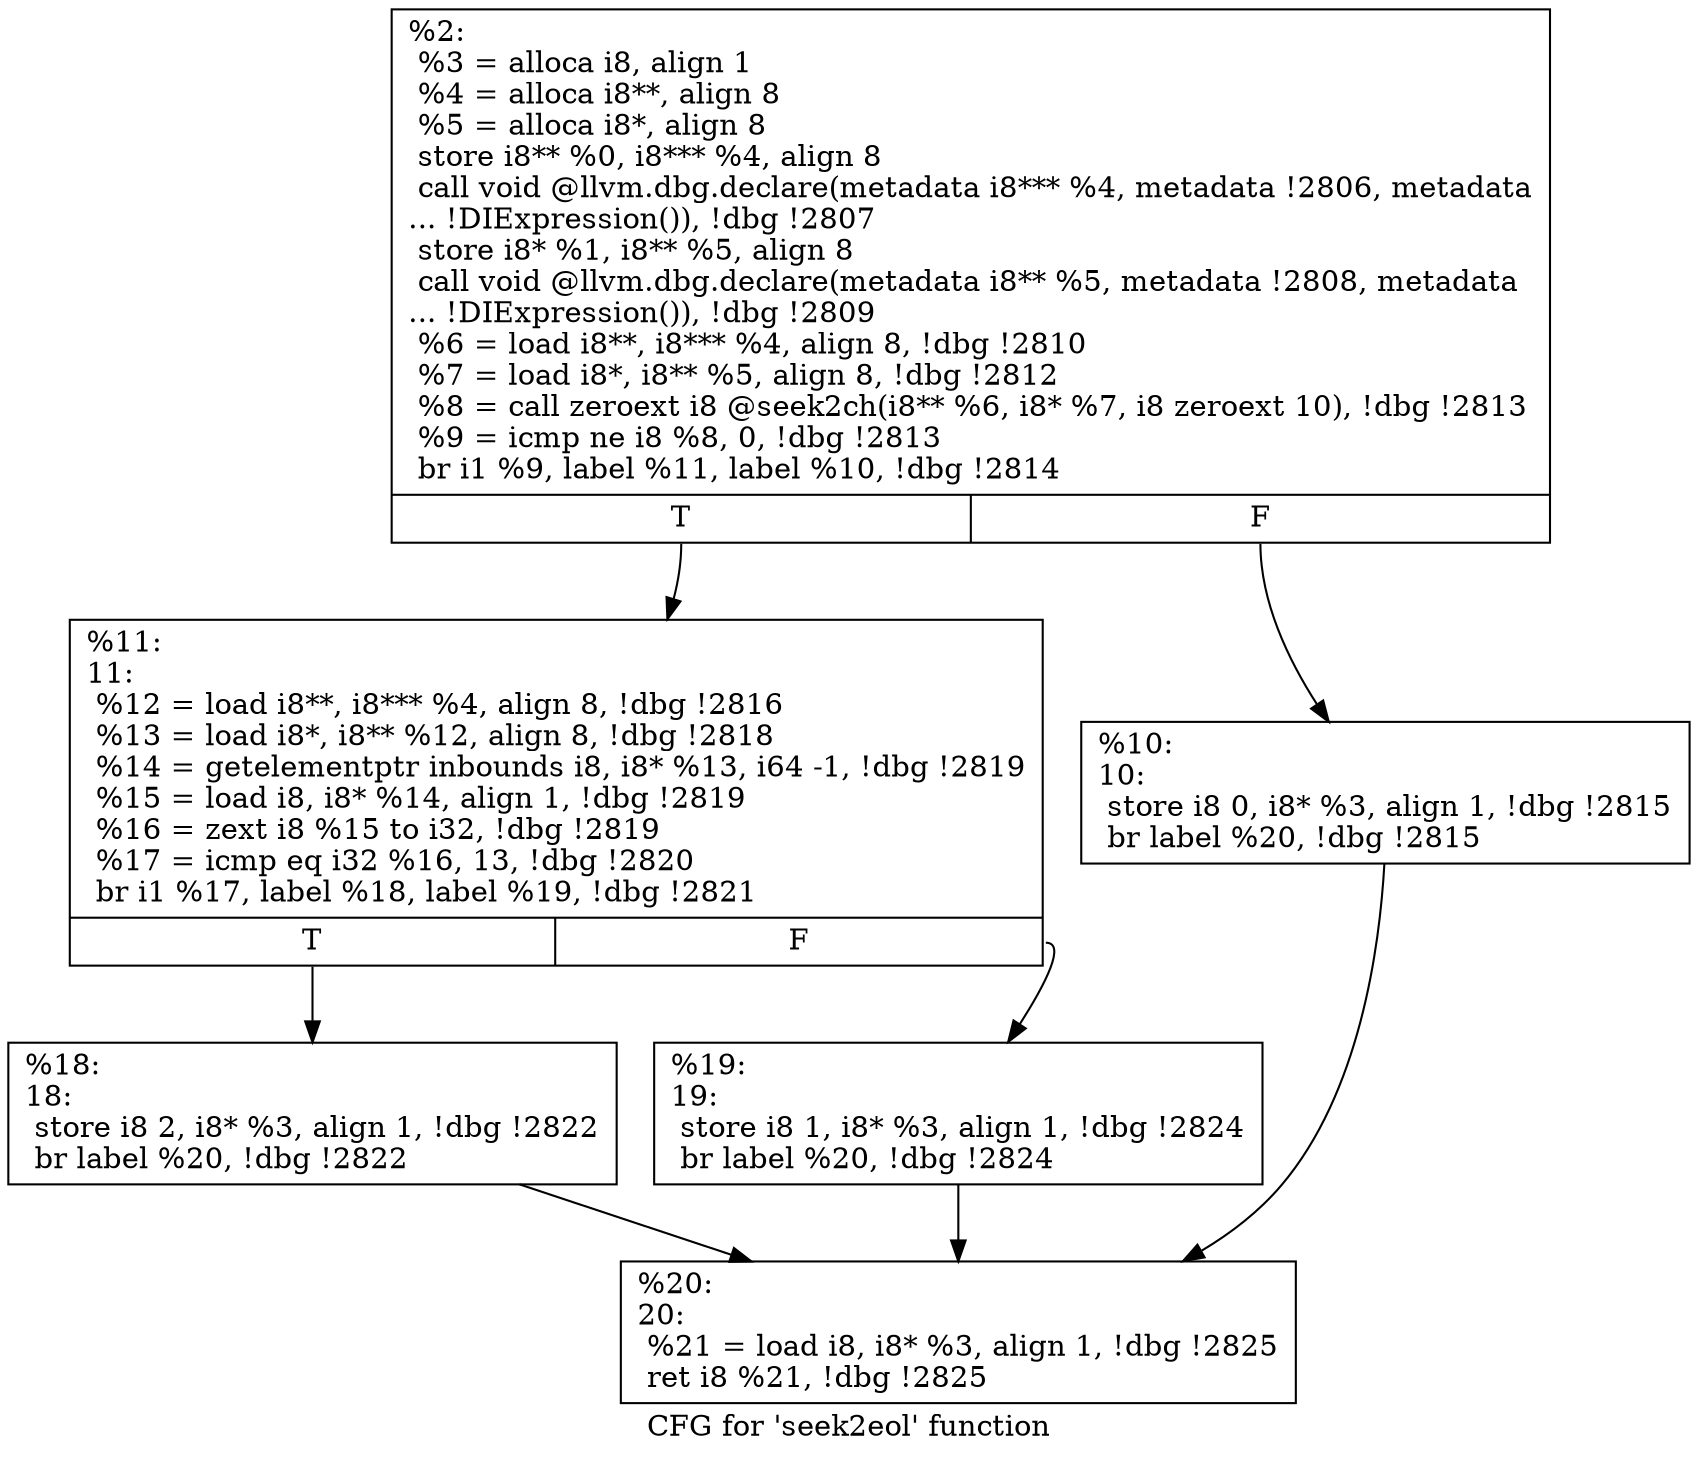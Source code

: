 digraph "CFG for 'seek2eol' function" {
	label="CFG for 'seek2eol' function";

	Node0x55685220cbd0 [shape=record,label="{%2:\l  %3 = alloca i8, align 1\l  %4 = alloca i8**, align 8\l  %5 = alloca i8*, align 8\l  store i8** %0, i8*** %4, align 8\l  call void @llvm.dbg.declare(metadata i8*** %4, metadata !2806, metadata\l... !DIExpression()), !dbg !2807\l  store i8* %1, i8** %5, align 8\l  call void @llvm.dbg.declare(metadata i8** %5, metadata !2808, metadata\l... !DIExpression()), !dbg !2809\l  %6 = load i8**, i8*** %4, align 8, !dbg !2810\l  %7 = load i8*, i8** %5, align 8, !dbg !2812\l  %8 = call zeroext i8 @seek2ch(i8** %6, i8* %7, i8 zeroext 10), !dbg !2813\l  %9 = icmp ne i8 %8, 0, !dbg !2813\l  br i1 %9, label %11, label %10, !dbg !2814\l|{<s0>T|<s1>F}}"];
	Node0x55685220cbd0:s0 -> Node0x55685220cd10;
	Node0x55685220cbd0:s1 -> Node0x55685220ccc0;
	Node0x55685220ccc0 [shape=record,label="{%10:\l10:                                               \l  store i8 0, i8* %3, align 1, !dbg !2815\l  br label %20, !dbg !2815\l}"];
	Node0x55685220ccc0 -> Node0x55685220ce00;
	Node0x55685220cd10 [shape=record,label="{%11:\l11:                                               \l  %12 = load i8**, i8*** %4, align 8, !dbg !2816\l  %13 = load i8*, i8** %12, align 8, !dbg !2818\l  %14 = getelementptr inbounds i8, i8* %13, i64 -1, !dbg !2819\l  %15 = load i8, i8* %14, align 1, !dbg !2819\l  %16 = zext i8 %15 to i32, !dbg !2819\l  %17 = icmp eq i32 %16, 13, !dbg !2820\l  br i1 %17, label %18, label %19, !dbg !2821\l|{<s0>T|<s1>F}}"];
	Node0x55685220cd10:s0 -> Node0x55685220cd60;
	Node0x55685220cd10:s1 -> Node0x55685220cdb0;
	Node0x55685220cd60 [shape=record,label="{%18:\l18:                                               \l  store i8 2, i8* %3, align 1, !dbg !2822\l  br label %20, !dbg !2822\l}"];
	Node0x55685220cd60 -> Node0x55685220ce00;
	Node0x55685220cdb0 [shape=record,label="{%19:\l19:                                               \l  store i8 1, i8* %3, align 1, !dbg !2824\l  br label %20, !dbg !2824\l}"];
	Node0x55685220cdb0 -> Node0x55685220ce00;
	Node0x55685220ce00 [shape=record,label="{%20:\l20:                                               \l  %21 = load i8, i8* %3, align 1, !dbg !2825\l  ret i8 %21, !dbg !2825\l}"];
}
